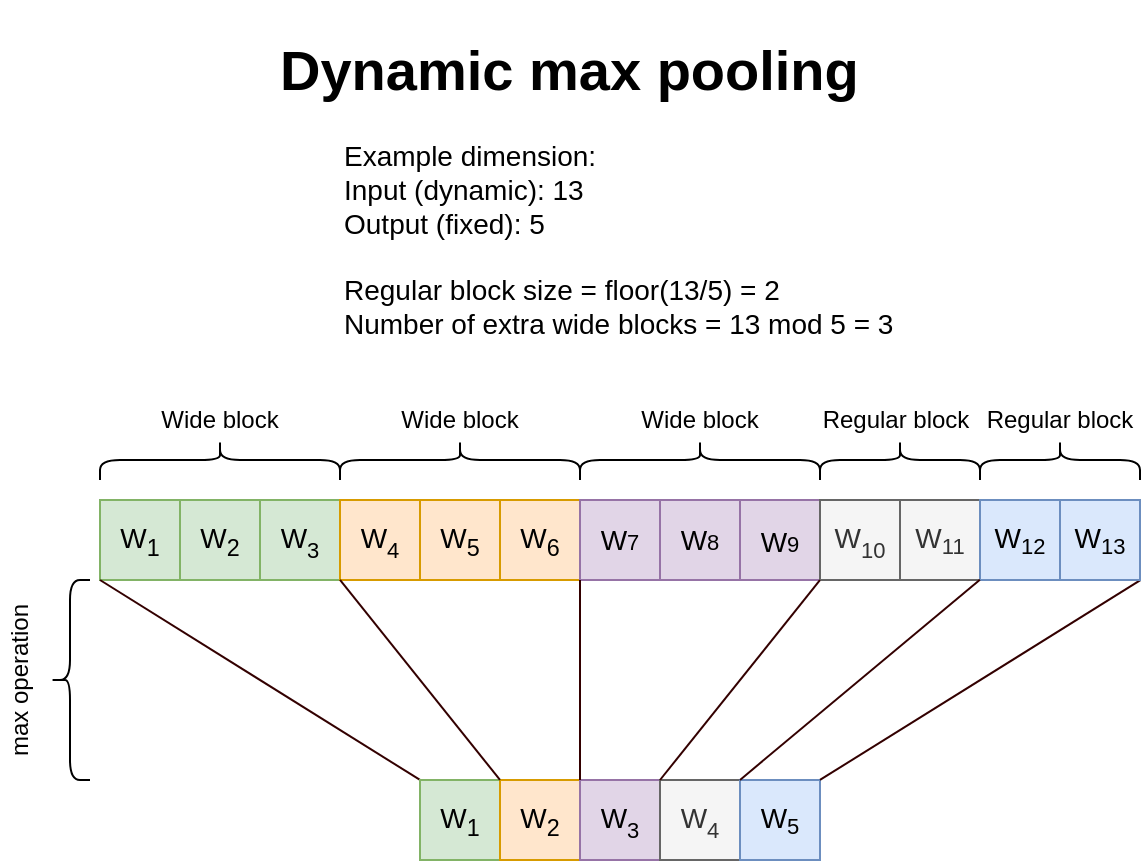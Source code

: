 <mxfile version="12.2.2" type="device" pages="1"><diagram id="KPsIVZdt4jKjkqMWYuWd" name="Page-1"><mxGraphModel dx="1939" dy="868" grid="1" gridSize="10" guides="1" tooltips="1" connect="1" arrows="1" fold="1" page="1" pageScale="1" pageWidth="850" pageHeight="1100" math="0" shadow="0"><root><mxCell id="0"/><mxCell id="1" parent="0"/><mxCell id="MSZ9XSOh-GFk16_fx3pR-51" value="W&lt;sub&gt;1&lt;/sub&gt;" style="rounded=0;whiteSpace=wrap;html=1;fontSize=14;fillColor=#d5e8d4;strokeColor=#82b366;" parent="1" vertex="1"><mxGeometry x="165" y="260" width="40" height="40" as="geometry"/></mxCell><mxCell id="MSZ9XSOh-GFk16_fx3pR-53" value="W&lt;sub&gt;2&lt;/sub&gt;" style="rounded=0;whiteSpace=wrap;html=1;fontSize=14;fillColor=#d5e8d4;strokeColor=#82b366;" parent="1" vertex="1"><mxGeometry x="205" y="260" width="40" height="40" as="geometry"/></mxCell><mxCell id="MSZ9XSOh-GFk16_fx3pR-54" value="&lt;span style=&quot;font-size: 14px&quot;&gt;W&lt;/span&gt;&lt;sub&gt;&lt;font style=&quot;font-size: 11px&quot;&gt;3&lt;/font&gt;&lt;/sub&gt;" style="rounded=0;whiteSpace=wrap;html=1;fontSize=18;fillColor=#d5e8d4;strokeColor=#82b366;" parent="1" vertex="1"><mxGeometry x="245" y="260" width="40" height="40" as="geometry"/></mxCell><mxCell id="MSZ9XSOh-GFk16_fx3pR-55" value="&lt;span style=&quot;font-size: 14px&quot;&gt;W&lt;/span&gt;&lt;sub&gt;&lt;font style=&quot;font-size: 11px&quot;&gt;4&lt;/font&gt;&lt;/sub&gt;" style="rounded=0;whiteSpace=wrap;html=1;fontSize=18;verticalAlign=middle;fillColor=#ffe6cc;strokeColor=#d79b00;" parent="1" vertex="1"><mxGeometry x="285" y="260" width="40" height="40" as="geometry"/></mxCell><mxCell id="MSZ9XSOh-GFk16_fx3pR-56" value="&lt;font style=&quot;font-size: 14px&quot;&gt;W&lt;sub&gt;5&lt;/sub&gt;&lt;/font&gt;" style="rounded=0;whiteSpace=wrap;html=1;fillColor=#ffe6cc;strokeColor=#d79b00;" parent="1" vertex="1"><mxGeometry x="325" y="260" width="40" height="40" as="geometry"/></mxCell><mxCell id="MSZ9XSOh-GFk16_fx3pR-80" value="" style="endArrow=none;html=1;strokeColor=#330000;fontSize=14;entryX=0;entryY=-0.001;entryDx=0;entryDy=0;entryPerimeter=0;exitX=0;exitY=1;exitDx=0;exitDy=0;exitPerimeter=0;" parent="1" edge="1" target="OktIFE2IvSQMVLvMERuU-11" source="MSZ9XSOh-GFk16_fx3pR-51"><mxGeometry width="50" height="50" relative="1" as="geometry"><mxPoint x="159" y="280" as="sourcePoint"/><mxPoint x="250" y="350" as="targetPoint"/></mxGeometry></mxCell><mxCell id="MSZ9XSOh-GFk16_fx3pR-91" value="Example dimension:&lt;br&gt;Input (dynamic): 13&lt;br&gt;Output (fixed): 5&lt;br&gt;&lt;br&gt;Regular block size = floor(13/5)&amp;nbsp;= 2&lt;br&gt;Number of extra wide blocks = 13 mod 5 = 3" style="text;html=1;strokeColor=none;fillColor=none;align=left;verticalAlign=middle;whiteSpace=wrap;rounded=0;fontSize=14;" parent="1" vertex="1"><mxGeometry x="285" y="100" width="280" height="60" as="geometry"/></mxCell><mxCell id="MSZ9XSOh-GFk16_fx3pR-110" value="&lt;h1&gt;Dynamic max pooling&lt;/h1&gt;" style="text;html=1;strokeColor=none;fillColor=none;spacing=5;spacingTop=-20;whiteSpace=wrap;overflow=hidden;rounded=0;fontSize=14;" parent="1" vertex="1"><mxGeometry x="250" y="20" width="310" height="50" as="geometry"/></mxCell><mxCell id="OktIFE2IvSQMVLvMERuU-3" value="&lt;font style=&quot;font-size: 14px&quot;&gt;W&lt;sub&gt;6&lt;/sub&gt;&lt;/font&gt;" style="rounded=0;whiteSpace=wrap;html=1;fillColor=#ffe6cc;strokeColor=#d79b00;" vertex="1" parent="1"><mxGeometry x="365" y="260" width="40" height="40" as="geometry"/></mxCell><mxCell id="OktIFE2IvSQMVLvMERuU-4" value="W&lt;span style=&quot;font-size: 11px&quot;&gt;7&lt;/span&gt;" style="rounded=0;whiteSpace=wrap;html=1;fontSize=14;fillColor=#e1d5e7;strokeColor=#9673a6;" vertex="1" parent="1"><mxGeometry x="405" y="260" width="40" height="40" as="geometry"/></mxCell><mxCell id="OktIFE2IvSQMVLvMERuU-5" value="W&lt;span style=&quot;font-size: 11px&quot;&gt;8&lt;/span&gt;" style="rounded=0;whiteSpace=wrap;html=1;fontSize=14;fillColor=#e1d5e7;strokeColor=#9673a6;" vertex="1" parent="1"><mxGeometry x="445" y="260" width="40" height="40" as="geometry"/></mxCell><mxCell id="OktIFE2IvSQMVLvMERuU-6" value="&lt;span style=&quot;font-size: 14px&quot;&gt;W&lt;/span&gt;&lt;span style=&quot;font-size: 11px&quot;&gt;9&lt;/span&gt;" style="rounded=0;whiteSpace=wrap;html=1;fontSize=18;fillColor=#e1d5e7;strokeColor=#9673a6;" vertex="1" parent="1"><mxGeometry x="485" y="260" width="40" height="40" as="geometry"/></mxCell><mxCell id="OktIFE2IvSQMVLvMERuU-7" value="&lt;span style=&quot;font-size: 14px&quot;&gt;W&lt;/span&gt;&lt;sub&gt;&lt;font style=&quot;font-size: 11px&quot;&gt;10&lt;/font&gt;&lt;/sub&gt;" style="rounded=0;whiteSpace=wrap;html=1;fontSize=18;verticalAlign=middle;fillColor=#f5f5f5;strokeColor=#666666;fontColor=#333333;" vertex="1" parent="1"><mxGeometry x="525" y="260" width="40" height="40" as="geometry"/></mxCell><mxCell id="OktIFE2IvSQMVLvMERuU-8" value="&lt;span style=&quot;font-size: 14px&quot;&gt;W&lt;/span&gt;&lt;sub&gt;&lt;font style=&quot;font-size: 11px&quot;&gt;11&lt;/font&gt;&lt;/sub&gt;" style="rounded=0;whiteSpace=wrap;html=1;fillColor=#f5f5f5;strokeColor=#666666;fontColor=#333333;" vertex="1" parent="1"><mxGeometry x="565" y="260" width="40" height="40" as="geometry"/></mxCell><mxCell id="OktIFE2IvSQMVLvMERuU-9" value="&lt;font&gt;&lt;span style=&quot;font-size: 14px&quot;&gt;W&lt;/span&gt;&lt;sub&gt;&lt;font style=&quot;font-size: 11px&quot;&gt;12&lt;/font&gt;&lt;/sub&gt;&lt;/font&gt;" style="rounded=0;whiteSpace=wrap;html=1;fillColor=#dae8fc;strokeColor=#6c8ebf;" vertex="1" parent="1"><mxGeometry x="605" y="260" width="40" height="40" as="geometry"/></mxCell><mxCell id="OktIFE2IvSQMVLvMERuU-11" value="W&lt;sub&gt;1&lt;/sub&gt;" style="rounded=0;whiteSpace=wrap;html=1;fontSize=14;fillColor=#d5e8d4;strokeColor=#82b366;" vertex="1" parent="1"><mxGeometry x="325" y="400" width="40" height="40" as="geometry"/></mxCell><mxCell id="OktIFE2IvSQMVLvMERuU-12" value="W&lt;sub&gt;2&lt;/sub&gt;" style="rounded=0;whiteSpace=wrap;html=1;fontSize=14;fillColor=#ffe6cc;strokeColor=#d79b00;" vertex="1" parent="1"><mxGeometry x="365" y="400" width="40" height="40" as="geometry"/></mxCell><mxCell id="OktIFE2IvSQMVLvMERuU-13" value="&lt;span style=&quot;font-size: 14px&quot;&gt;W&lt;/span&gt;&lt;sub&gt;&lt;font style=&quot;font-size: 11px&quot;&gt;3&lt;/font&gt;&lt;/sub&gt;" style="rounded=0;whiteSpace=wrap;html=1;fontSize=18;fillColor=#e1d5e7;strokeColor=#9673a6;" vertex="1" parent="1"><mxGeometry x="405" y="400" width="40" height="40" as="geometry"/></mxCell><mxCell id="OktIFE2IvSQMVLvMERuU-14" value="&lt;span style=&quot;font-size: 14px&quot;&gt;W&lt;/span&gt;&lt;sub&gt;&lt;font style=&quot;font-size: 11px&quot;&gt;4&lt;/font&gt;&lt;/sub&gt;" style="rounded=0;whiteSpace=wrap;html=1;fontSize=18;verticalAlign=middle;fillColor=#f5f5f5;strokeColor=#666666;fontColor=#333333;" vertex="1" parent="1"><mxGeometry x="445" y="400" width="40" height="40" as="geometry"/></mxCell><mxCell id="OktIFE2IvSQMVLvMERuU-15" value="&lt;font&gt;&lt;span style=&quot;font-size: 14px&quot;&gt;W&lt;/span&gt;&lt;sub&gt;&lt;font style=&quot;font-size: 11px&quot;&gt;5&lt;/font&gt;&lt;/sub&gt;&lt;/font&gt;" style="rounded=0;whiteSpace=wrap;html=1;fillColor=#dae8fc;strokeColor=#6c8ebf;" vertex="1" parent="1"><mxGeometry x="485" y="400" width="40" height="40" as="geometry"/></mxCell><mxCell id="OktIFE2IvSQMVLvMERuU-26" value="" style="endArrow=none;html=1;strokeColor=#330000;fontSize=14;entryX=1;entryY=-0.001;entryDx=0;entryDy=0;entryPerimeter=0;exitX=1;exitY=0.999;exitDx=0;exitDy=0;exitPerimeter=0;" edge="1" parent="1" source="MSZ9XSOh-GFk16_fx3pR-54" target="OktIFE2IvSQMVLvMERuU-11"><mxGeometry width="50" height="50" relative="1" as="geometry"><mxPoint x="279" y="290" as="sourcePoint"/><mxPoint x="300" y="320" as="targetPoint"/></mxGeometry></mxCell><mxCell id="OktIFE2IvSQMVLvMERuU-27" value="" style="endArrow=none;html=1;strokeColor=#330000;fontSize=14;entryX=1;entryY=-0.001;entryDx=0;entryDy=0;entryPerimeter=0;exitX=0;exitY=0.999;exitDx=0;exitDy=0;exitPerimeter=0;" edge="1" parent="1" source="OktIFE2IvSQMVLvMERuU-4" target="OktIFE2IvSQMVLvMERuU-12"><mxGeometry width="50" height="50" relative="1" as="geometry"><mxPoint x="401" y="290" as="sourcePoint"/><mxPoint x="410" y="320" as="targetPoint"/></mxGeometry></mxCell><mxCell id="OktIFE2IvSQMVLvMERuU-30" value="" style="endArrow=none;html=1;strokeColor=#330000;fontSize=14;entryX=0;entryY=0;entryDx=0;entryDy=0;entryPerimeter=0;exitX=0.999;exitY=1.002;exitDx=0;exitDy=0;exitPerimeter=0;" edge="1" parent="1" source="OktIFE2IvSQMVLvMERuU-6" target="OktIFE2IvSQMVLvMERuU-14"><mxGeometry width="50" height="50" relative="1" as="geometry"><mxPoint x="521" y="310" as="sourcePoint"/><mxPoint x="430" y="358.96" as="targetPoint"/></mxGeometry></mxCell><mxCell id="OktIFE2IvSQMVLvMERuU-31" value="" style="endArrow=none;html=1;strokeColor=#330000;fontSize=14;exitX=0.999;exitY=0.997;exitDx=0;exitDy=0;exitPerimeter=0;entryX=0;entryY=-0.001;entryDx=0;entryDy=0;entryPerimeter=0;" edge="1" parent="1" source="OktIFE2IvSQMVLvMERuU-8" target="OktIFE2IvSQMVLvMERuU-15"><mxGeometry width="50" height="50" relative="1" as="geometry"><mxPoint x="600" y="309.96" as="sourcePoint"/><mxPoint x="520" y="390" as="targetPoint"/></mxGeometry></mxCell><mxCell id="OktIFE2IvSQMVLvMERuU-32" value="" style="endArrow=none;html=1;strokeColor=#330000;fontSize=14;entryX=1;entryY=-0.001;entryDx=0;entryDy=0;entryPerimeter=0;exitX=1.005;exitY=1.002;exitDx=0;exitDy=0;exitPerimeter=0;" edge="1" parent="1" source="OktIFE2IvSQMVLvMERuU-33" target="OktIFE2IvSQMVLvMERuU-15"><mxGeometry width="50" height="50" relative="1" as="geometry"><mxPoint x="700" y="370" as="sourcePoint"/><mxPoint x="480" y="350" as="targetPoint"/></mxGeometry></mxCell><mxCell id="OktIFE2IvSQMVLvMERuU-33" value="&lt;font&gt;&lt;span style=&quot;font-size: 14px&quot;&gt;W&lt;/span&gt;&lt;sub&gt;&lt;font style=&quot;font-size: 11px&quot;&gt;13&lt;/font&gt;&lt;/sub&gt;&lt;/font&gt;" style="rounded=0;whiteSpace=wrap;html=1;fillColor=#dae8fc;strokeColor=#6c8ebf;" vertex="1" parent="1"><mxGeometry x="645" y="260" width="40" height="40" as="geometry"/></mxCell><mxCell id="OktIFE2IvSQMVLvMERuU-35" value="" style="shape=curlyBracket;whiteSpace=wrap;html=1;rounded=1;rotation=90;" vertex="1" parent="1"><mxGeometry x="215" y="180" width="20" height="120" as="geometry"/></mxCell><mxCell id="OktIFE2IvSQMVLvMERuU-36" value="" style="shape=curlyBracket;whiteSpace=wrap;html=1;rounded=1;rotation=90;" vertex="1" parent="1"><mxGeometry x="335" y="180" width="20" height="120" as="geometry"/></mxCell><mxCell id="OktIFE2IvSQMVLvMERuU-37" value="" style="shape=curlyBracket;whiteSpace=wrap;html=1;rounded=1;rotation=90;" vertex="1" parent="1"><mxGeometry x="455" y="180" width="20" height="120" as="geometry"/></mxCell><mxCell id="OktIFE2IvSQMVLvMERuU-38" value="" style="shape=curlyBracket;whiteSpace=wrap;html=1;rounded=1;rotation=90;" vertex="1" parent="1"><mxGeometry x="555" y="200" width="20" height="80" as="geometry"/></mxCell><mxCell id="OktIFE2IvSQMVLvMERuU-39" value="" style="shape=curlyBracket;whiteSpace=wrap;html=1;rounded=1;rotation=90;" vertex="1" parent="1"><mxGeometry x="635" y="200" width="20" height="80" as="geometry"/></mxCell><mxCell id="OktIFE2IvSQMVLvMERuU-40" value="Wide block" style="text;html=1;strokeColor=none;fillColor=none;align=center;verticalAlign=middle;whiteSpace=wrap;rounded=0;" vertex="1" parent="1"><mxGeometry x="190" y="210" width="70" height="20" as="geometry"/></mxCell><mxCell id="OktIFE2IvSQMVLvMERuU-41" value="Wide block" style="text;html=1;strokeColor=none;fillColor=none;align=center;verticalAlign=middle;whiteSpace=wrap;rounded=0;" vertex="1" parent="1"><mxGeometry x="310" y="210" width="70" height="20" as="geometry"/></mxCell><mxCell id="OktIFE2IvSQMVLvMERuU-42" value="Wide block" style="text;html=1;strokeColor=none;fillColor=none;align=center;verticalAlign=middle;whiteSpace=wrap;rounded=0;" vertex="1" parent="1"><mxGeometry x="430" y="210" width="70" height="20" as="geometry"/></mxCell><mxCell id="OktIFE2IvSQMVLvMERuU-43" value="Regular block" style="text;html=1;strokeColor=none;fillColor=none;align=center;verticalAlign=middle;whiteSpace=wrap;rounded=0;" vertex="1" parent="1"><mxGeometry x="525" y="210" width="76" height="20" as="geometry"/></mxCell><mxCell id="OktIFE2IvSQMVLvMERuU-44" value="Regular block" style="text;html=1;strokeColor=none;fillColor=none;align=center;verticalAlign=middle;whiteSpace=wrap;rounded=0;" vertex="1" parent="1"><mxGeometry x="607" y="210" width="76" height="20" as="geometry"/></mxCell><mxCell id="OktIFE2IvSQMVLvMERuU-45" value="" style="shape=curlyBracket;whiteSpace=wrap;html=1;rounded=1;" vertex="1" parent="1"><mxGeometry x="140" y="300" width="20" height="100" as="geometry"/></mxCell><mxCell id="OktIFE2IvSQMVLvMERuU-46" value="max operation" style="text;html=1;strokeColor=none;fillColor=none;align=center;verticalAlign=middle;whiteSpace=wrap;rounded=0;rotation=-90;" vertex="1" parent="1"><mxGeometry x="85" y="340" width="80" height="20" as="geometry"/></mxCell></root></mxGraphModel></diagram></mxfile>